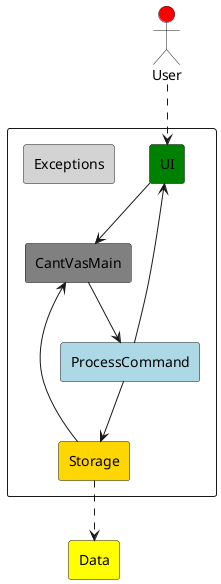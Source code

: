 @startuml
'https://plantuml.com/component-diagram

skinparam componentStyle rectangle
actor User #Red

component {
    [UI] #Green
    [CantVasMain] #Grey
    [Storage] #Gold
    [ProcessCommand] #LightBlue
    [Exceptions] #LightGrey
}
[Data] #Yellow

User ..> [UI]
[UI] --> [CantVasMain]
[CantVasMain] --> [ProcessCommand]
[Storage] --> [CantVasMain]
[ProcessCommand] --> [Storage]
[ProcessCommand] --> [UI]
[Storage] ..> [Data]


@enduml

